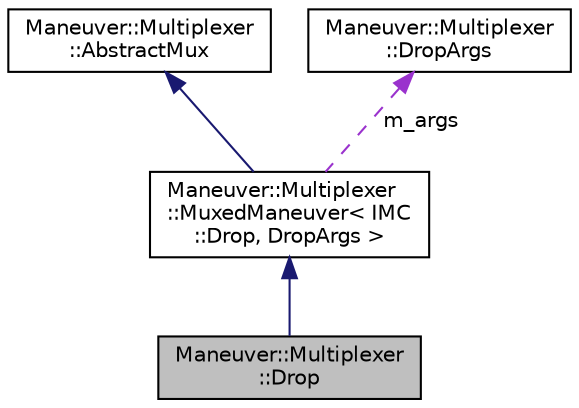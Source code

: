 digraph "Maneuver::Multiplexer::Drop"
{
  edge [fontname="Helvetica",fontsize="10",labelfontname="Helvetica",labelfontsize="10"];
  node [fontname="Helvetica",fontsize="10",shape=record];
  Node3 [label="Maneuver::Multiplexer\l::Drop",height=0.2,width=0.4,color="black", fillcolor="grey75", style="filled", fontcolor="black"];
  Node4 -> Node3 [dir="back",color="midnightblue",fontsize="10",style="solid",fontname="Helvetica"];
  Node4 [label="Maneuver::Multiplexer\l::MuxedManeuver\< IMC\l::Drop, DropArgs \>",height=0.2,width=0.4,color="black", fillcolor="white", style="filled",URL="$class_maneuver_1_1_multiplexer_1_1_muxed_maneuver.html"];
  Node5 -> Node4 [dir="back",color="midnightblue",fontsize="10",style="solid",fontname="Helvetica"];
  Node5 [label="Maneuver::Multiplexer\l::AbstractMux",height=0.2,width=0.4,color="black", fillcolor="white", style="filled",URL="$class_maneuver_1_1_multiplexer_1_1_abstract_mux.html",tooltip="Abstract Multiplexed maneuver. "];
  Node6 -> Node4 [dir="back",color="darkorchid3",fontsize="10",style="dashed",label=" m_args" ,fontname="Helvetica"];
  Node6 [label="Maneuver::Multiplexer\l::DropArgs",height=0.2,width=0.4,color="black", fillcolor="white", style="filled",URL="$struct_maneuver_1_1_multiplexer_1_1_drop_args.html",tooltip="Variables. "];
}
